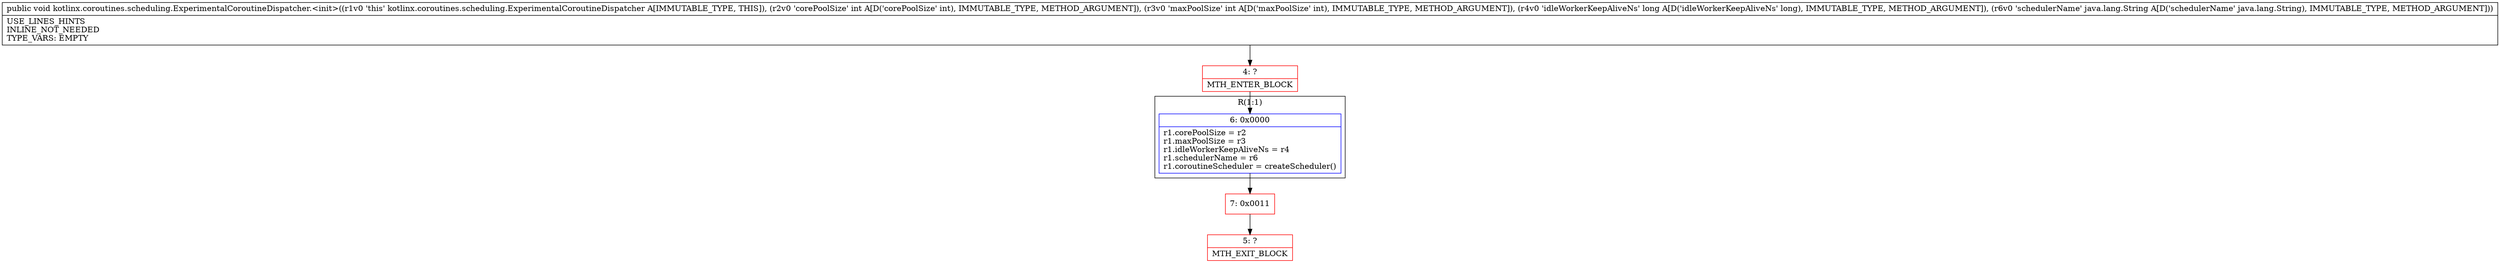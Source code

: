 digraph "CFG forkotlinx.coroutines.scheduling.ExperimentalCoroutineDispatcher.\<init\>(IIJLjava\/lang\/String;)V" {
subgraph cluster_Region_2099787587 {
label = "R(1:1)";
node [shape=record,color=blue];
Node_6 [shape=record,label="{6\:\ 0x0000|r1.corePoolSize = r2\lr1.maxPoolSize = r3\lr1.idleWorkerKeepAliveNs = r4\lr1.schedulerName = r6\lr1.coroutineScheduler = createScheduler()\l}"];
}
Node_4 [shape=record,color=red,label="{4\:\ ?|MTH_ENTER_BLOCK\l}"];
Node_7 [shape=record,color=red,label="{7\:\ 0x0011}"];
Node_5 [shape=record,color=red,label="{5\:\ ?|MTH_EXIT_BLOCK\l}"];
MethodNode[shape=record,label="{public void kotlinx.coroutines.scheduling.ExperimentalCoroutineDispatcher.\<init\>((r1v0 'this' kotlinx.coroutines.scheduling.ExperimentalCoroutineDispatcher A[IMMUTABLE_TYPE, THIS]), (r2v0 'corePoolSize' int A[D('corePoolSize' int), IMMUTABLE_TYPE, METHOD_ARGUMENT]), (r3v0 'maxPoolSize' int A[D('maxPoolSize' int), IMMUTABLE_TYPE, METHOD_ARGUMENT]), (r4v0 'idleWorkerKeepAliveNs' long A[D('idleWorkerKeepAliveNs' long), IMMUTABLE_TYPE, METHOD_ARGUMENT]), (r6v0 'schedulerName' java.lang.String A[D('schedulerName' java.lang.String), IMMUTABLE_TYPE, METHOD_ARGUMENT]))  | USE_LINES_HINTS\lINLINE_NOT_NEEDED\lTYPE_VARS: EMPTY\l}"];
MethodNode -> Node_4;Node_6 -> Node_7;
Node_4 -> Node_6;
Node_7 -> Node_5;
}


